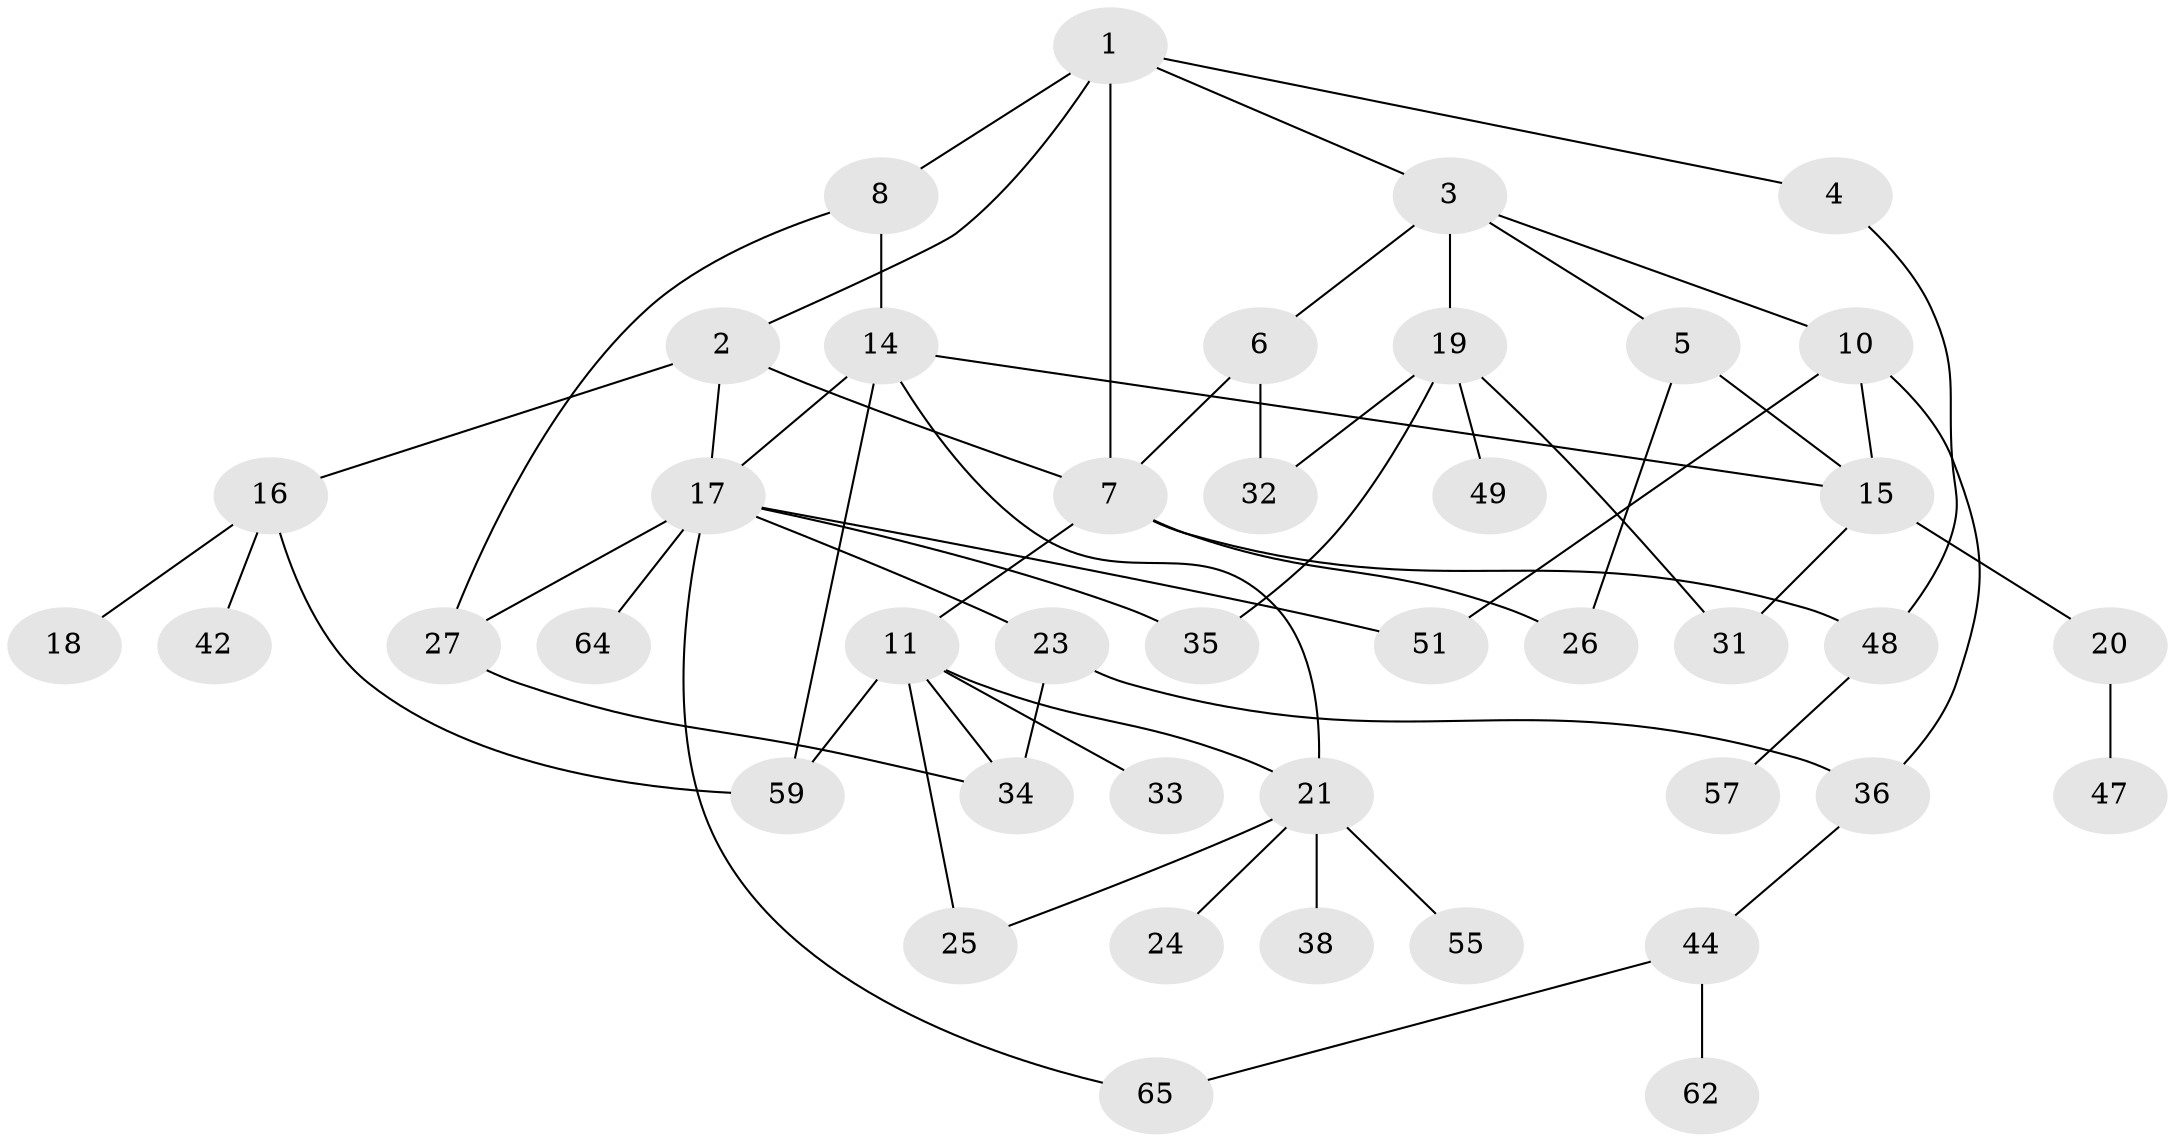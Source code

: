// original degree distribution, {6: 0.06060606060606061, 3: 0.21212121212121213, 2: 0.3333333333333333, 4: 0.06060606060606061, 1: 0.25757575757575757, 5: 0.06060606060606061, 7: 0.015151515151515152}
// Generated by graph-tools (version 1.1) at 2025/41/03/06/25 10:41:27]
// undirected, 42 vertices, 61 edges
graph export_dot {
graph [start="1"]
  node [color=gray90,style=filled];
  1 [super="+43"];
  2 [super="+12"];
  3 [super="+52"];
  4;
  5 [super="+13"];
  6 [super="+9"];
  7;
  8 [super="+29"];
  10 [super="+60"];
  11 [super="+40"];
  14 [super="+45"];
  15 [super="+46"];
  16 [super="+61"];
  17 [super="+28"];
  18;
  19 [super="+30"];
  20 [super="+22"];
  21 [super="+53"];
  23;
  24 [super="+58"];
  25 [super="+39"];
  26 [super="+37"];
  27;
  31 [super="+41"];
  32 [super="+66"];
  33;
  34 [super="+63"];
  35 [super="+50"];
  36;
  38;
  42;
  44 [super="+56"];
  47;
  48 [super="+54"];
  49;
  51;
  55;
  57;
  59;
  62;
  64;
  65;
  1 -- 2;
  1 -- 3;
  1 -- 4;
  1 -- 8;
  1 -- 7;
  2 -- 16;
  2 -- 7;
  2 -- 17;
  3 -- 5;
  3 -- 6;
  3 -- 10;
  3 -- 19;
  4 -- 48;
  5 -- 26;
  5 -- 15;
  6 -- 7;
  6 -- 32;
  7 -- 11;
  7 -- 48;
  7 -- 26;
  8 -- 14;
  8 -- 27;
  10 -- 15;
  10 -- 51;
  10 -- 36;
  11 -- 21;
  11 -- 25;
  11 -- 33;
  11 -- 59;
  11 -- 34;
  14 -- 17;
  14 -- 59;
  14 -- 21;
  14 -- 15;
  15 -- 20;
  15 -- 31;
  16 -- 18;
  16 -- 42;
  16 -- 59;
  17 -- 23;
  17 -- 27;
  17 -- 51;
  17 -- 64;
  17 -- 65;
  17 -- 35;
  19 -- 31;
  19 -- 49;
  19 -- 32;
  19 -- 35;
  20 -- 47;
  21 -- 24;
  21 -- 38;
  21 -- 55;
  21 -- 25;
  23 -- 36;
  23 -- 34;
  27 -- 34;
  36 -- 44;
  44 -- 65;
  44 -- 62;
  48 -- 57;
}
